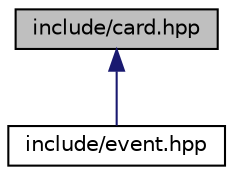 digraph "include/card.hpp"
{
 // LATEX_PDF_SIZE
  edge [fontname="Helvetica",fontsize="10",labelfontname="Helvetica",labelfontsize="10"];
  node [fontname="Helvetica",fontsize="10",shape=record];
  Node1 [label="include/card.hpp",height=0.2,width=0.4,color="black", fillcolor="grey75", style="filled", fontcolor="black",tooltip="Card class."];
  Node1 -> Node2 [dir="back",color="midnightblue",fontsize="10",style="solid",fontname="Helvetica"];
  Node2 [label="include/event.hpp",height=0.2,width=0.4,color="black", fillcolor="white", style="filled",URL="$event_8hpp.html",tooltip="Event class."];
}
